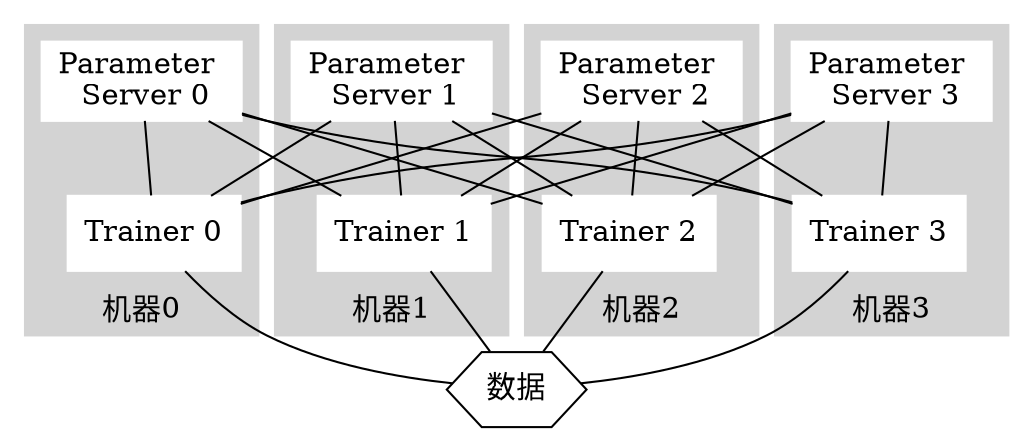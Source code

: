 graph pp_topology {
	rankdir=BT;
	subgraph cluster_node0 {
		style=filled;
		color=lightgrey;
		node [style=filled, color=white, shape=box];
		label = "机器0"

		pserver0 [label="Parameter \n Server 0"]
		trainer0 [label="Trainer 0"]
	}
	subgraph cluster_node1 {
		style=filled;
		color=lightgrey;
		node [style=filled, color=white, shape=box];
		label = "机器1"

		pserver1 [label="Parameter \n Server 1"]
		trainer1 [label="Trainer 1"]
	}

	subgraph cluster_node2 {
		style=filled;
		color=lightgrey;
		node [style=filled, color=white, shape=box];
		label = "机器2"

		pserver2 [label="Parameter \n Server 2"]
		trainer2 [label="Trainer 2"]
	}

	subgraph cluster_node3 {
		style=filled;
		color=lightgrey;
		node [style=filled, color=white, shape=box];
		label = "机器3"

		pserver3 [label="Parameter \n Server 3"]
		trainer3 [label="Trainer 3"]
	}

	data [label="数据", shape=hexagon]

	trainer0 -- pserver0
	trainer0 -- pserver1
	trainer0 -- pserver2
	trainer0 -- pserver3

	trainer1 -- pserver0
	trainer1 -- pserver1
	trainer1 -- pserver2
	trainer1 -- pserver3

	trainer2 -- pserver0
	trainer2 -- pserver1
	trainer2 -- pserver2
	trainer2 -- pserver3

	trainer3 -- pserver0
	trainer3 -- pserver1
	trainer3 -- pserver2
	trainer3 -- pserver3

	data -- trainer0
	data -- trainer1
	data -- trainer2
	data -- trainer3
}
